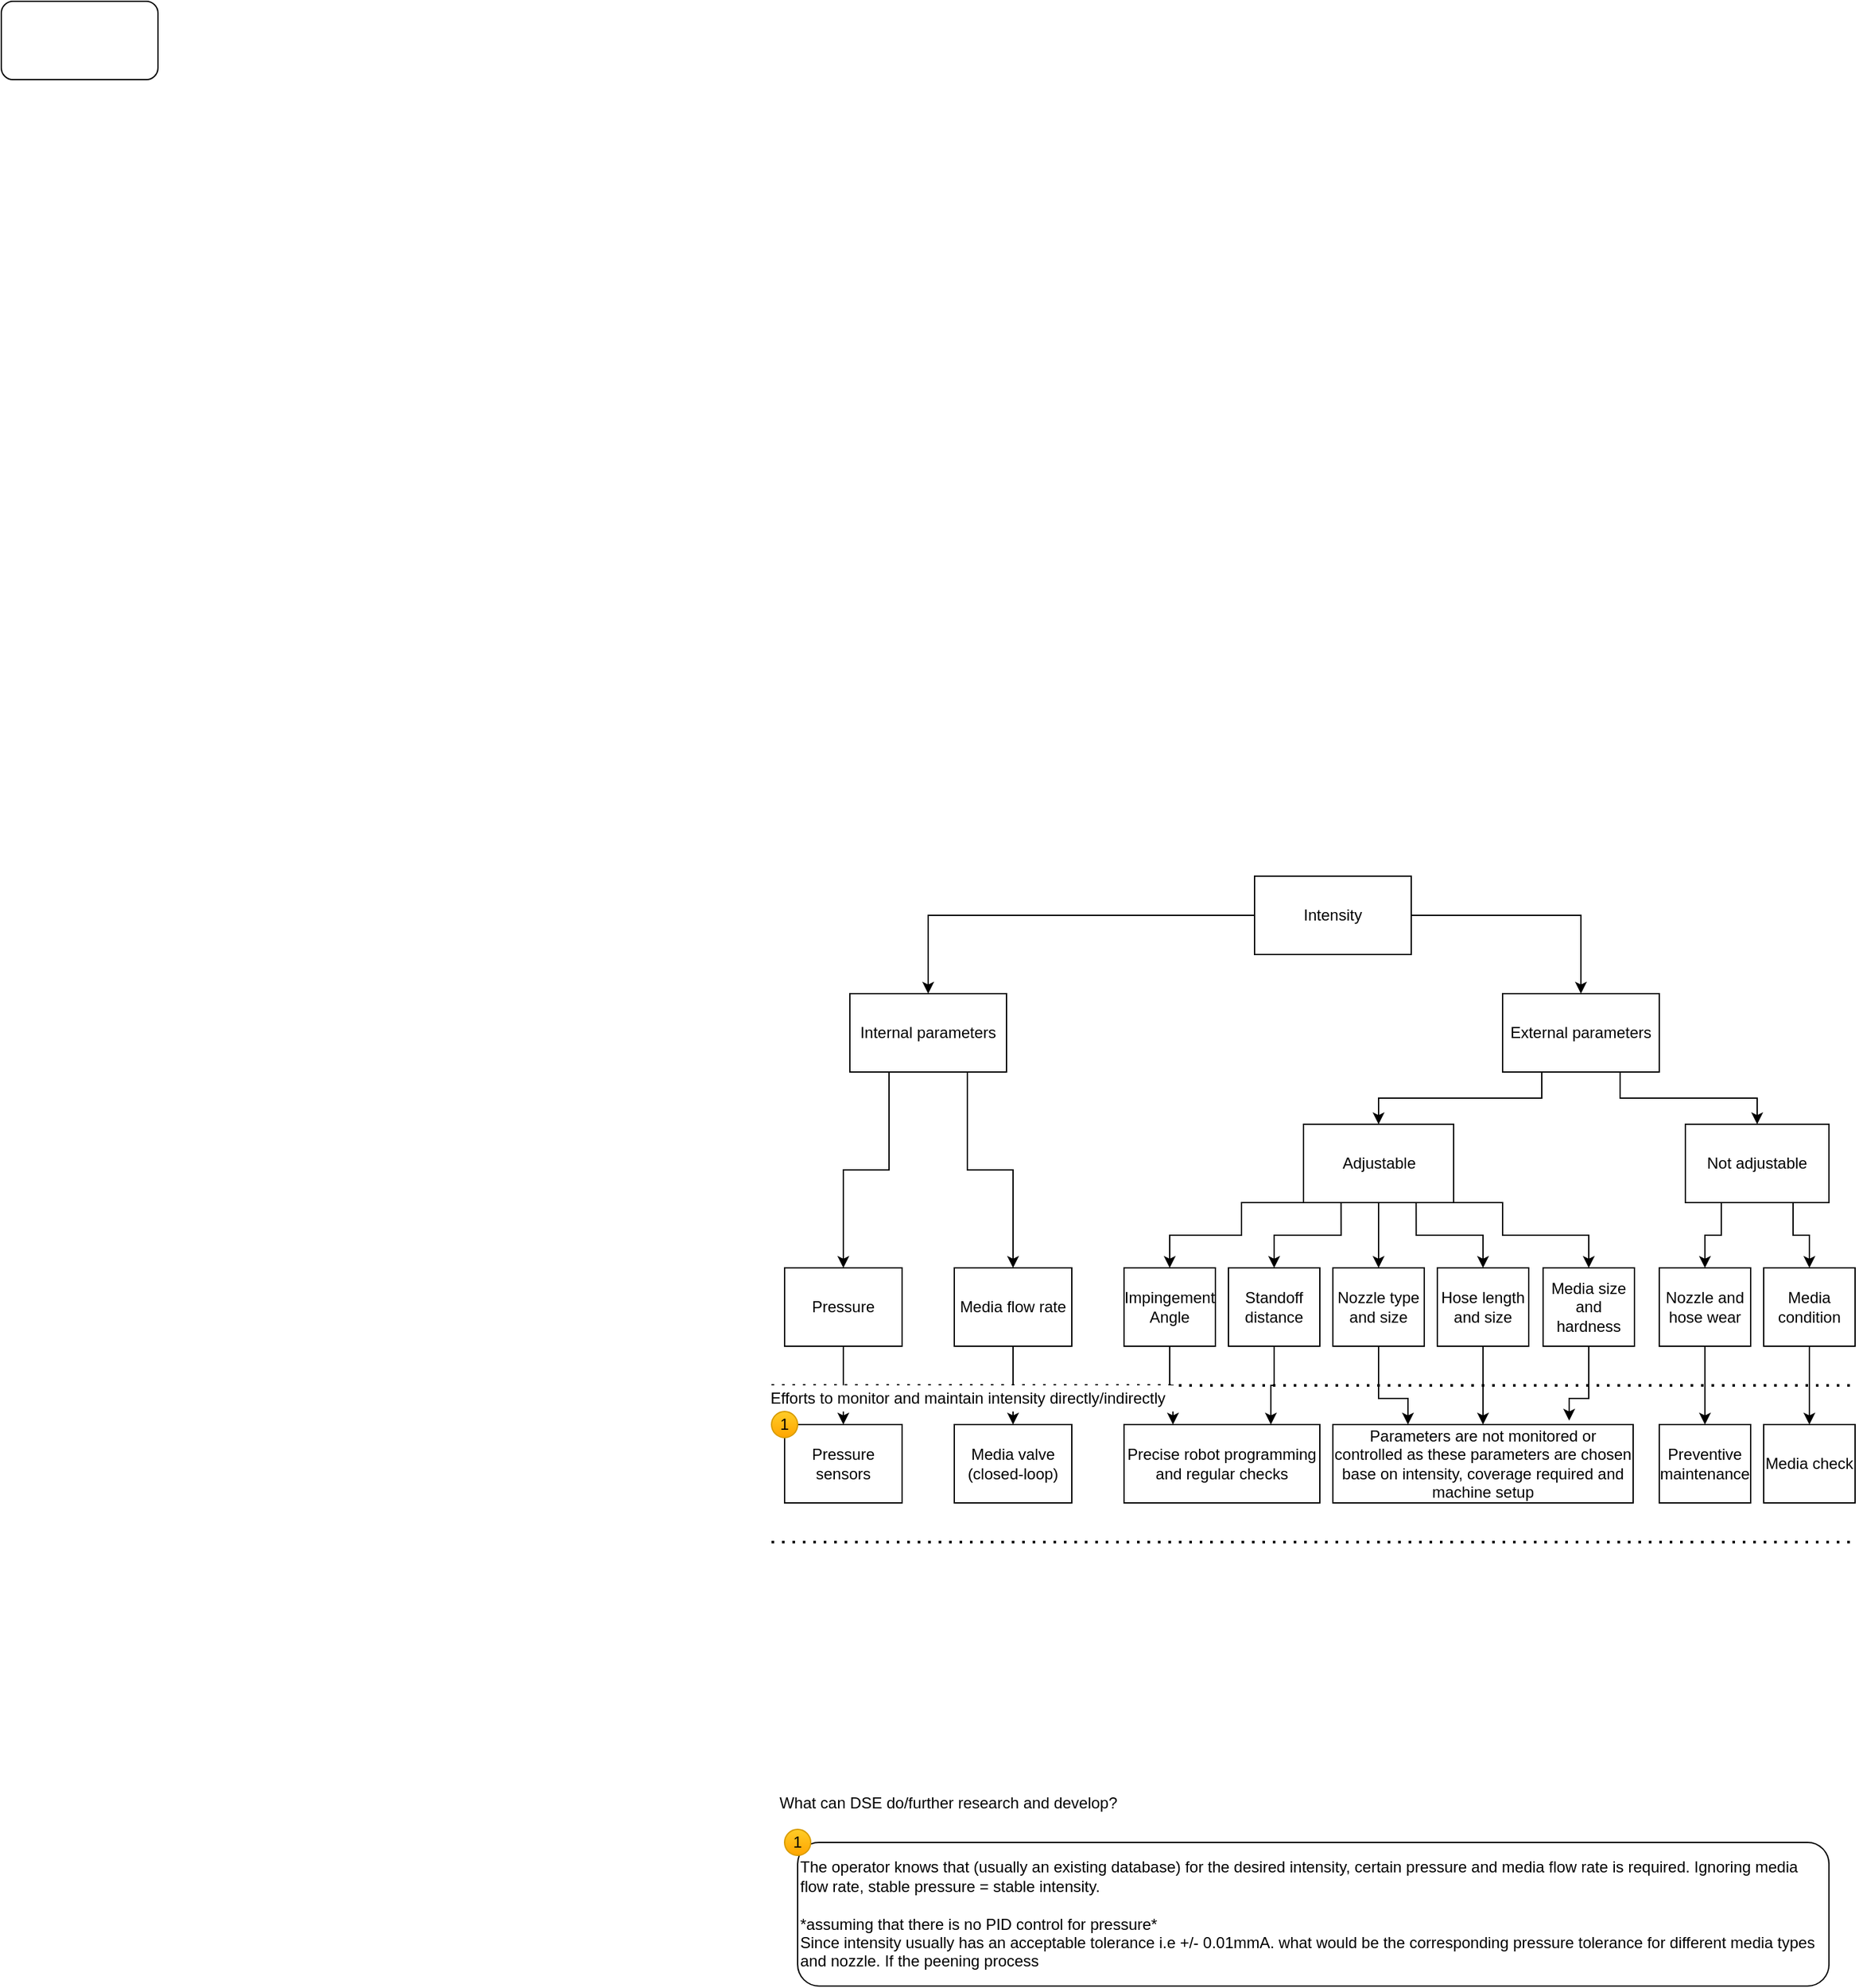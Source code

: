 <mxfile version="15.8.7" type="github">
  <diagram id="0DHabs0GE1NaI--FJ0iT" name="Page-1">
    <mxGraphModel dx="2912" dy="2258" grid="1" gridSize="10" guides="1" tooltips="1" connect="1" arrows="1" fold="1" page="1" pageScale="1" pageWidth="850" pageHeight="1100" math="0" shadow="0">
      <root>
        <mxCell id="0" />
        <mxCell id="1" parent="0" />
        <mxCell id="lZUB57I9a2jBkrmypfUn-6" style="edgeStyle=orthogonalEdgeStyle;rounded=0;orthogonalLoop=1;jettySize=auto;html=1;entryX=0.5;entryY=0;entryDx=0;entryDy=0;" edge="1" parent="1" source="lZUB57I9a2jBkrmypfUn-1" target="lZUB57I9a2jBkrmypfUn-3">
          <mxGeometry relative="1" as="geometry" />
        </mxCell>
        <mxCell id="lZUB57I9a2jBkrmypfUn-10" style="edgeStyle=orthogonalEdgeStyle;rounded=0;orthogonalLoop=1;jettySize=auto;html=1;exitX=1;exitY=0.5;exitDx=0;exitDy=0;" edge="1" parent="1" source="lZUB57I9a2jBkrmypfUn-1" target="lZUB57I9a2jBkrmypfUn-9">
          <mxGeometry relative="1" as="geometry" />
        </mxCell>
        <mxCell id="lZUB57I9a2jBkrmypfUn-1" value="Intensity" style="rounded=0;whiteSpace=wrap;html=1;" vertex="1" parent="1">
          <mxGeometry x="380" y="70" width="120" height="60" as="geometry" />
        </mxCell>
        <mxCell id="lZUB57I9a2jBkrmypfUn-38" style="edgeStyle=orthogonalEdgeStyle;rounded=0;orthogonalLoop=1;jettySize=auto;html=1;exitX=0.5;exitY=1;exitDx=0;exitDy=0;" edge="1" parent="1" source="lZUB57I9a2jBkrmypfUn-2" target="lZUB57I9a2jBkrmypfUn-37">
          <mxGeometry relative="1" as="geometry" />
        </mxCell>
        <mxCell id="lZUB57I9a2jBkrmypfUn-2" value="Pressure" style="rounded=0;whiteSpace=wrap;html=1;" vertex="1" parent="1">
          <mxGeometry x="20" y="370" width="90" height="60" as="geometry" />
        </mxCell>
        <mxCell id="lZUB57I9a2jBkrmypfUn-7" style="edgeStyle=orthogonalEdgeStyle;rounded=0;orthogonalLoop=1;jettySize=auto;html=1;exitX=0.25;exitY=1;exitDx=0;exitDy=0;" edge="1" parent="1" source="lZUB57I9a2jBkrmypfUn-3" target="lZUB57I9a2jBkrmypfUn-2">
          <mxGeometry relative="1" as="geometry" />
        </mxCell>
        <mxCell id="lZUB57I9a2jBkrmypfUn-8" style="edgeStyle=orthogonalEdgeStyle;rounded=0;orthogonalLoop=1;jettySize=auto;html=1;exitX=0.75;exitY=1;exitDx=0;exitDy=0;entryX=0.5;entryY=0;entryDx=0;entryDy=0;" edge="1" parent="1" source="lZUB57I9a2jBkrmypfUn-3" target="lZUB57I9a2jBkrmypfUn-5">
          <mxGeometry relative="1" as="geometry" />
        </mxCell>
        <mxCell id="lZUB57I9a2jBkrmypfUn-3" value="Internal parameters" style="rounded=0;whiteSpace=wrap;html=1;" vertex="1" parent="1">
          <mxGeometry x="70" y="160" width="120" height="60" as="geometry" />
        </mxCell>
        <mxCell id="lZUB57I9a2jBkrmypfUn-41" style="edgeStyle=orthogonalEdgeStyle;rounded=0;orthogonalLoop=1;jettySize=auto;html=1;exitX=0.5;exitY=1;exitDx=0;exitDy=0;entryX=0.5;entryY=0;entryDx=0;entryDy=0;" edge="1" parent="1" source="lZUB57I9a2jBkrmypfUn-5" target="lZUB57I9a2jBkrmypfUn-39">
          <mxGeometry relative="1" as="geometry" />
        </mxCell>
        <mxCell id="lZUB57I9a2jBkrmypfUn-5" value="Media flow rate" style="rounded=0;whiteSpace=wrap;html=1;" vertex="1" parent="1">
          <mxGeometry x="150" y="370" width="90" height="60" as="geometry" />
        </mxCell>
        <mxCell id="lZUB57I9a2jBkrmypfUn-15" style="edgeStyle=orthogonalEdgeStyle;rounded=0;orthogonalLoop=1;jettySize=auto;html=1;exitX=0.25;exitY=1;exitDx=0;exitDy=0;entryX=0.5;entryY=0;entryDx=0;entryDy=0;" edge="1" parent="1" source="lZUB57I9a2jBkrmypfUn-9" target="lZUB57I9a2jBkrmypfUn-14">
          <mxGeometry relative="1" as="geometry" />
        </mxCell>
        <mxCell id="lZUB57I9a2jBkrmypfUn-17" style="edgeStyle=orthogonalEdgeStyle;rounded=0;orthogonalLoop=1;jettySize=auto;html=1;exitX=0.75;exitY=1;exitDx=0;exitDy=0;" edge="1" parent="1" source="lZUB57I9a2jBkrmypfUn-9" target="lZUB57I9a2jBkrmypfUn-16">
          <mxGeometry relative="1" as="geometry" />
        </mxCell>
        <mxCell id="lZUB57I9a2jBkrmypfUn-9" value="External parameters" style="rounded=0;whiteSpace=wrap;html=1;" vertex="1" parent="1">
          <mxGeometry x="570" y="160" width="120" height="60" as="geometry" />
        </mxCell>
        <mxCell id="lZUB57I9a2jBkrmypfUn-43" style="edgeStyle=orthogonalEdgeStyle;rounded=0;orthogonalLoop=1;jettySize=auto;html=1;exitX=0.5;exitY=1;exitDx=0;exitDy=0;entryX=0.25;entryY=0;entryDx=0;entryDy=0;" edge="1" parent="1" source="lZUB57I9a2jBkrmypfUn-11" target="lZUB57I9a2jBkrmypfUn-42">
          <mxGeometry relative="1" as="geometry" />
        </mxCell>
        <mxCell id="lZUB57I9a2jBkrmypfUn-11" value="Impingement Angle" style="rounded=0;whiteSpace=wrap;html=1;" vertex="1" parent="1">
          <mxGeometry x="280" y="370" width="70" height="60" as="geometry" />
        </mxCell>
        <mxCell id="lZUB57I9a2jBkrmypfUn-44" style="edgeStyle=orthogonalEdgeStyle;rounded=0;orthogonalLoop=1;jettySize=auto;html=1;exitX=0.5;exitY=1;exitDx=0;exitDy=0;entryX=0.75;entryY=0;entryDx=0;entryDy=0;" edge="1" parent="1" source="lZUB57I9a2jBkrmypfUn-12" target="lZUB57I9a2jBkrmypfUn-42">
          <mxGeometry relative="1" as="geometry" />
        </mxCell>
        <mxCell id="lZUB57I9a2jBkrmypfUn-12" value="Standoff distance" style="rounded=0;whiteSpace=wrap;html=1;" vertex="1" parent="1">
          <mxGeometry x="360" y="370" width="70" height="60" as="geometry" />
        </mxCell>
        <mxCell id="lZUB57I9a2jBkrmypfUn-52" style="edgeStyle=orthogonalEdgeStyle;rounded=0;orthogonalLoop=1;jettySize=auto;html=1;exitX=0.5;exitY=1;exitDx=0;exitDy=0;entryX=0.25;entryY=0;entryDx=0;entryDy=0;" edge="1" parent="1" source="lZUB57I9a2jBkrmypfUn-13" target="lZUB57I9a2jBkrmypfUn-51">
          <mxGeometry relative="1" as="geometry">
            <Array as="points">
              <mxPoint x="475" y="470" />
              <mxPoint x="498" y="470" />
            </Array>
          </mxGeometry>
        </mxCell>
        <mxCell id="lZUB57I9a2jBkrmypfUn-13" value="Nozzle type and size" style="rounded=0;whiteSpace=wrap;html=1;" vertex="1" parent="1">
          <mxGeometry x="440" y="370" width="70" height="60" as="geometry" />
        </mxCell>
        <mxCell id="lZUB57I9a2jBkrmypfUn-23" style="edgeStyle=orthogonalEdgeStyle;rounded=0;orthogonalLoop=1;jettySize=auto;html=1;exitX=0;exitY=1;exitDx=0;exitDy=0;entryX=0.5;entryY=0;entryDx=0;entryDy=0;" edge="1" parent="1" source="lZUB57I9a2jBkrmypfUn-14" target="lZUB57I9a2jBkrmypfUn-11">
          <mxGeometry relative="1" as="geometry">
            <Array as="points">
              <mxPoint x="370" y="320" />
              <mxPoint x="370" y="345" />
              <mxPoint x="315" y="345" />
            </Array>
          </mxGeometry>
        </mxCell>
        <mxCell id="lZUB57I9a2jBkrmypfUn-24" style="edgeStyle=orthogonalEdgeStyle;rounded=0;orthogonalLoop=1;jettySize=auto;html=1;exitX=0.25;exitY=1;exitDx=0;exitDy=0;entryX=0.5;entryY=0;entryDx=0;entryDy=0;" edge="1" parent="1" source="lZUB57I9a2jBkrmypfUn-14" target="lZUB57I9a2jBkrmypfUn-12">
          <mxGeometry relative="1" as="geometry" />
        </mxCell>
        <mxCell id="lZUB57I9a2jBkrmypfUn-25" style="edgeStyle=orthogonalEdgeStyle;rounded=0;orthogonalLoop=1;jettySize=auto;html=1;exitX=0.5;exitY=1;exitDx=0;exitDy=0;entryX=0.5;entryY=0;entryDx=0;entryDy=0;" edge="1" parent="1" source="lZUB57I9a2jBkrmypfUn-14" target="lZUB57I9a2jBkrmypfUn-13">
          <mxGeometry relative="1" as="geometry" />
        </mxCell>
        <mxCell id="lZUB57I9a2jBkrmypfUn-26" style="edgeStyle=orthogonalEdgeStyle;rounded=0;orthogonalLoop=1;jettySize=auto;html=1;exitX=0.75;exitY=1;exitDx=0;exitDy=0;entryX=0.5;entryY=0;entryDx=0;entryDy=0;" edge="1" parent="1" source="lZUB57I9a2jBkrmypfUn-14" target="lZUB57I9a2jBkrmypfUn-19">
          <mxGeometry relative="1" as="geometry" />
        </mxCell>
        <mxCell id="lZUB57I9a2jBkrmypfUn-27" style="edgeStyle=orthogonalEdgeStyle;rounded=0;orthogonalLoop=1;jettySize=auto;html=1;exitX=1;exitY=1;exitDx=0;exitDy=0;entryX=0.5;entryY=0;entryDx=0;entryDy=0;" edge="1" parent="1" source="lZUB57I9a2jBkrmypfUn-14" target="lZUB57I9a2jBkrmypfUn-21">
          <mxGeometry relative="1" as="geometry">
            <Array as="points">
              <mxPoint x="570" y="320" />
              <mxPoint x="570" y="345" />
              <mxPoint x="636" y="345" />
            </Array>
          </mxGeometry>
        </mxCell>
        <mxCell id="lZUB57I9a2jBkrmypfUn-14" value="Adjustable" style="rounded=0;whiteSpace=wrap;html=1;" vertex="1" parent="1">
          <mxGeometry x="417.5" y="260" width="115" height="60" as="geometry" />
        </mxCell>
        <mxCell id="lZUB57I9a2jBkrmypfUn-28" style="edgeStyle=orthogonalEdgeStyle;rounded=0;orthogonalLoop=1;jettySize=auto;html=1;exitX=0.25;exitY=1;exitDx=0;exitDy=0;entryX=0.5;entryY=0;entryDx=0;entryDy=0;" edge="1" parent="1" source="lZUB57I9a2jBkrmypfUn-16" target="lZUB57I9a2jBkrmypfUn-18">
          <mxGeometry relative="1" as="geometry" />
        </mxCell>
        <mxCell id="lZUB57I9a2jBkrmypfUn-29" style="edgeStyle=orthogonalEdgeStyle;rounded=0;orthogonalLoop=1;jettySize=auto;html=1;exitX=0.75;exitY=1;exitDx=0;exitDy=0;entryX=0.5;entryY=0;entryDx=0;entryDy=0;" edge="1" parent="1" source="lZUB57I9a2jBkrmypfUn-16" target="lZUB57I9a2jBkrmypfUn-20">
          <mxGeometry relative="1" as="geometry" />
        </mxCell>
        <mxCell id="lZUB57I9a2jBkrmypfUn-16" value="Not adjustable" style="rounded=0;whiteSpace=wrap;html=1;" vertex="1" parent="1">
          <mxGeometry x="710" y="260" width="110" height="60" as="geometry" />
        </mxCell>
        <mxCell id="lZUB57I9a2jBkrmypfUn-50" style="edgeStyle=orthogonalEdgeStyle;rounded=0;orthogonalLoop=1;jettySize=auto;html=1;exitX=0.5;exitY=1;exitDx=0;exitDy=0;entryX=0.5;entryY=0;entryDx=0;entryDy=0;" edge="1" parent="1" source="lZUB57I9a2jBkrmypfUn-18" target="lZUB57I9a2jBkrmypfUn-49">
          <mxGeometry relative="1" as="geometry" />
        </mxCell>
        <mxCell id="lZUB57I9a2jBkrmypfUn-18" value="Nozzle and hose wear" style="rounded=0;whiteSpace=wrap;html=1;" vertex="1" parent="1">
          <mxGeometry x="690" y="370" width="70" height="60" as="geometry" />
        </mxCell>
        <mxCell id="lZUB57I9a2jBkrmypfUn-53" style="edgeStyle=orthogonalEdgeStyle;rounded=0;orthogonalLoop=1;jettySize=auto;html=1;exitX=0.5;exitY=1;exitDx=0;exitDy=0;entryX=0.5;entryY=0;entryDx=0;entryDy=0;" edge="1" parent="1" source="lZUB57I9a2jBkrmypfUn-19" target="lZUB57I9a2jBkrmypfUn-51">
          <mxGeometry relative="1" as="geometry" />
        </mxCell>
        <mxCell id="lZUB57I9a2jBkrmypfUn-19" value="Hose length and size" style="rounded=0;whiteSpace=wrap;html=1;" vertex="1" parent="1">
          <mxGeometry x="520" y="370" width="70" height="60" as="geometry" />
        </mxCell>
        <mxCell id="lZUB57I9a2jBkrmypfUn-48" style="edgeStyle=orthogonalEdgeStyle;rounded=0;orthogonalLoop=1;jettySize=auto;html=1;exitX=0.5;exitY=1;exitDx=0;exitDy=0;" edge="1" parent="1" source="lZUB57I9a2jBkrmypfUn-20" target="lZUB57I9a2jBkrmypfUn-47">
          <mxGeometry relative="1" as="geometry" />
        </mxCell>
        <mxCell id="lZUB57I9a2jBkrmypfUn-20" value="Media condition" style="rounded=0;whiteSpace=wrap;html=1;" vertex="1" parent="1">
          <mxGeometry x="770" y="370" width="70" height="60" as="geometry" />
        </mxCell>
        <mxCell id="lZUB57I9a2jBkrmypfUn-54" style="edgeStyle=orthogonalEdgeStyle;rounded=0;orthogonalLoop=1;jettySize=auto;html=1;exitX=0.5;exitY=1;exitDx=0;exitDy=0;entryX=0.787;entryY=-0.05;entryDx=0;entryDy=0;entryPerimeter=0;" edge="1" parent="1" source="lZUB57I9a2jBkrmypfUn-21" target="lZUB57I9a2jBkrmypfUn-51">
          <mxGeometry relative="1" as="geometry">
            <Array as="points">
              <mxPoint x="636" y="470" />
              <mxPoint x="621" y="470" />
            </Array>
          </mxGeometry>
        </mxCell>
        <mxCell id="lZUB57I9a2jBkrmypfUn-21" value="Media size and hardness" style="rounded=0;whiteSpace=wrap;html=1;" vertex="1" parent="1">
          <mxGeometry x="601" y="370" width="70" height="60" as="geometry" />
        </mxCell>
        <mxCell id="lZUB57I9a2jBkrmypfUn-34" value="" style="endArrow=none;dashed=1;html=1;dashPattern=1 3;strokeWidth=2;rounded=0;" edge="1" parent="1">
          <mxGeometry width="50" height="50" relative="1" as="geometry">
            <mxPoint x="10" y="460" as="sourcePoint" />
            <mxPoint x="840" y="460" as="targetPoint" />
          </mxGeometry>
        </mxCell>
        <mxCell id="lZUB57I9a2jBkrmypfUn-35" value="" style="endArrow=none;dashed=1;html=1;dashPattern=1 3;strokeWidth=2;rounded=0;" edge="1" parent="1">
          <mxGeometry width="50" height="50" relative="1" as="geometry">
            <mxPoint x="10" y="580" as="sourcePoint" />
            <mxPoint x="840" y="580" as="targetPoint" />
          </mxGeometry>
        </mxCell>
        <mxCell id="lZUB57I9a2jBkrmypfUn-36" value="Efforts to monitor and maintain intensity directly/indirectly" style="text;html=1;align=center;verticalAlign=middle;resizable=0;points=[];autosize=1;fillColor=default;" vertex="1" parent="1">
          <mxGeometry y="460" width="320" height="20" as="geometry" />
        </mxCell>
        <mxCell id="lZUB57I9a2jBkrmypfUn-37" value="Pressure sensors" style="rounded=0;whiteSpace=wrap;html=1;" vertex="1" parent="1">
          <mxGeometry x="20" y="490" width="90" height="60" as="geometry" />
        </mxCell>
        <mxCell id="lZUB57I9a2jBkrmypfUn-39" value="Media valve (closed-loop)" style="rounded=0;whiteSpace=wrap;html=1;" vertex="1" parent="1">
          <mxGeometry x="150" y="490" width="90" height="60" as="geometry" />
        </mxCell>
        <mxCell id="lZUB57I9a2jBkrmypfUn-42" value="Precise robot programming and regular checks" style="rounded=0;whiteSpace=wrap;html=1;" vertex="1" parent="1">
          <mxGeometry x="280" y="490" width="150" height="60" as="geometry" />
        </mxCell>
        <mxCell id="lZUB57I9a2jBkrmypfUn-47" value="Media check" style="rounded=0;whiteSpace=wrap;html=1;" vertex="1" parent="1">
          <mxGeometry x="770" y="490" width="70" height="60" as="geometry" />
        </mxCell>
        <mxCell id="lZUB57I9a2jBkrmypfUn-49" value="Preventive maintenance" style="rounded=0;whiteSpace=wrap;html=1;" vertex="1" parent="1">
          <mxGeometry x="690" y="490" width="70" height="60" as="geometry" />
        </mxCell>
        <mxCell id="lZUB57I9a2jBkrmypfUn-51" value="Parameters are not monitored or controlled as these parameters are chosen base on intensity, coverage required and machine setup" style="rounded=0;whiteSpace=wrap;html=1;" vertex="1" parent="1">
          <mxGeometry x="440" y="490" width="230" height="60" as="geometry" />
        </mxCell>
        <mxCell id="lZUB57I9a2jBkrmypfUn-55" value="1" style="ellipse;whiteSpace=wrap;html=1;fillColor=#ffcd28;gradientColor=#ffa500;strokeColor=#d79b00;" vertex="1" parent="1">
          <mxGeometry x="10" y="480" width="20" height="20" as="geometry" />
        </mxCell>
        <mxCell id="lZUB57I9a2jBkrmypfUn-61" value="The operator knows that (usually an existing database) for the desired intensity, certain pressure and media flow rate is required. Ignoring media flow rate, stable pressure = stable intensity.&lt;br&gt;&lt;br&gt;*assuming that there is no PID control for pressure*&lt;br&gt;Since intensity usually has an acceptable tolerance i.e +/- 0.01mmA. what would be the corresponding pressure tolerance for different media types and nozzle. If the peening process&amp;nbsp;" style="rounded=1;whiteSpace=wrap;html=1;fillColor=default;align=left;" vertex="1" parent="1">
          <mxGeometry x="30" y="810" width="790" height="110" as="geometry" />
        </mxCell>
        <mxCell id="lZUB57I9a2jBkrmypfUn-57" value="What can DSE do/further research and develop?" style="text;html=1;align=center;verticalAlign=middle;resizable=0;points=[];autosize=1;strokeColor=none;fillColor=none;" vertex="1" parent="1">
          <mxGeometry x="10" y="770" width="270" height="20" as="geometry" />
        </mxCell>
        <mxCell id="lZUB57I9a2jBkrmypfUn-56" value="1" style="ellipse;whiteSpace=wrap;html=1;fillColor=#ffcd28;gradientColor=#ffa500;strokeColor=#d79b00;" vertex="1" parent="1">
          <mxGeometry x="20" y="800" width="20" height="20" as="geometry" />
        </mxCell>
        <mxCell id="lZUB57I9a2jBkrmypfUn-60" value="" style="rounded=1;whiteSpace=wrap;html=1;fillColor=default;" vertex="1" parent="1">
          <mxGeometry x="-580" y="-600" width="120" height="60" as="geometry" />
        </mxCell>
      </root>
    </mxGraphModel>
  </diagram>
</mxfile>
